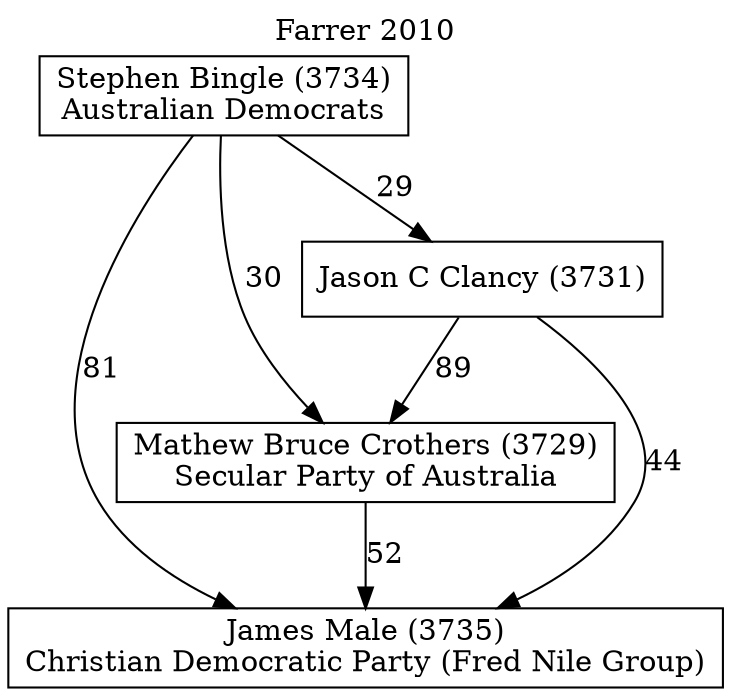 // House preference flow
digraph "James Male (3735)_Farrer_2010" {
	graph [label="Farrer 2010" labelloc=t mclimit=2]
	node [shape=box]
	"James Male (3735)" [label="James Male (3735)
Christian Democratic Party (Fred Nile Group)"]
	"Mathew Bruce Crothers (3729)" [label="Mathew Bruce Crothers (3729)
Secular Party of Australia"]
	"Jason C Clancy (3731)" [label="Jason C Clancy (3731)
"]
	"Stephen Bingle (3734)" [label="Stephen Bingle (3734)
Australian Democrats"]
	"Mathew Bruce Crothers (3729)" -> "James Male (3735)" [label=52]
	"Jason C Clancy (3731)" -> "Mathew Bruce Crothers (3729)" [label=89]
	"Stephen Bingle (3734)" -> "Jason C Clancy (3731)" [label=29]
	"Jason C Clancy (3731)" -> "James Male (3735)" [label=44]
	"Stephen Bingle (3734)" -> "James Male (3735)" [label=81]
	"Stephen Bingle (3734)" -> "Mathew Bruce Crothers (3729)" [label=30]
}
